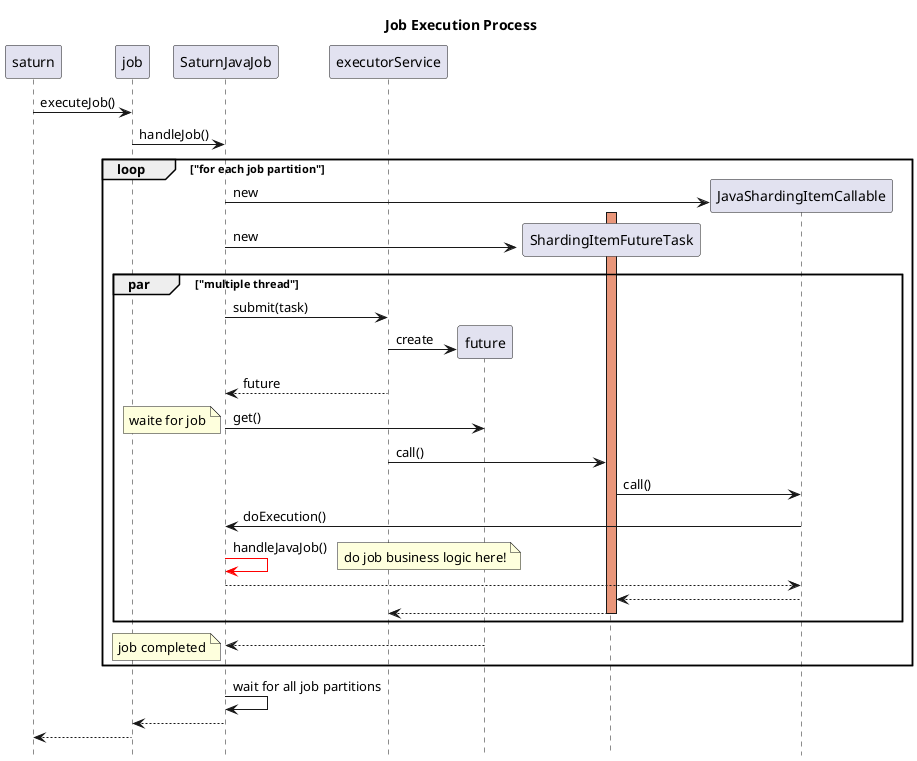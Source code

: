 @startuml

hide footbox
title Job Execution Process

participant saturn
participant job
participant SaturnJavaJob
participant executorService
participant future
participant ShardingItemFutureTask
participant JavaShardingItemCallable


saturn -> job: executeJob()
job -> SaturnJavaJob: handleJob()

loop "for each job partition"

create JavaShardingItemCallable
SaturnJavaJob -> JavaShardingItemCallable: new
create ShardingItemFutureTask
activate ShardingItemFutureTask #DarkSalmon
SaturnJavaJob -> ShardingItemFutureTask: new

par "multiple thread"

SaturnJavaJob -> executorService: submit(task)

create future
executorService -> future: create
executorService --> SaturnJavaJob: future

SaturnJavaJob -> future: get()
note left: waite for job



executorService -> ShardingItemFutureTask: call()
ShardingItemFutureTask -> JavaShardingItemCallable: call()
JavaShardingItemCallable -> SaturnJavaJob: doExecution()
SaturnJavaJob -[#red]> SaturnJavaJob: handleJavaJob()
note right: do job business logic here!
SaturnJavaJob --> JavaShardingItemCallable
JavaShardingItemCallable --> ShardingItemFutureTask

ShardingItemFutureTask --> executorService
deactivate ShardingItemFutureTask
end

future --> SaturnJavaJob
note left: job completed

end

SaturnJavaJob -> SaturnJavaJob: wait for all job partitions

SaturnJavaJob --> job
job --> saturn

@enduml